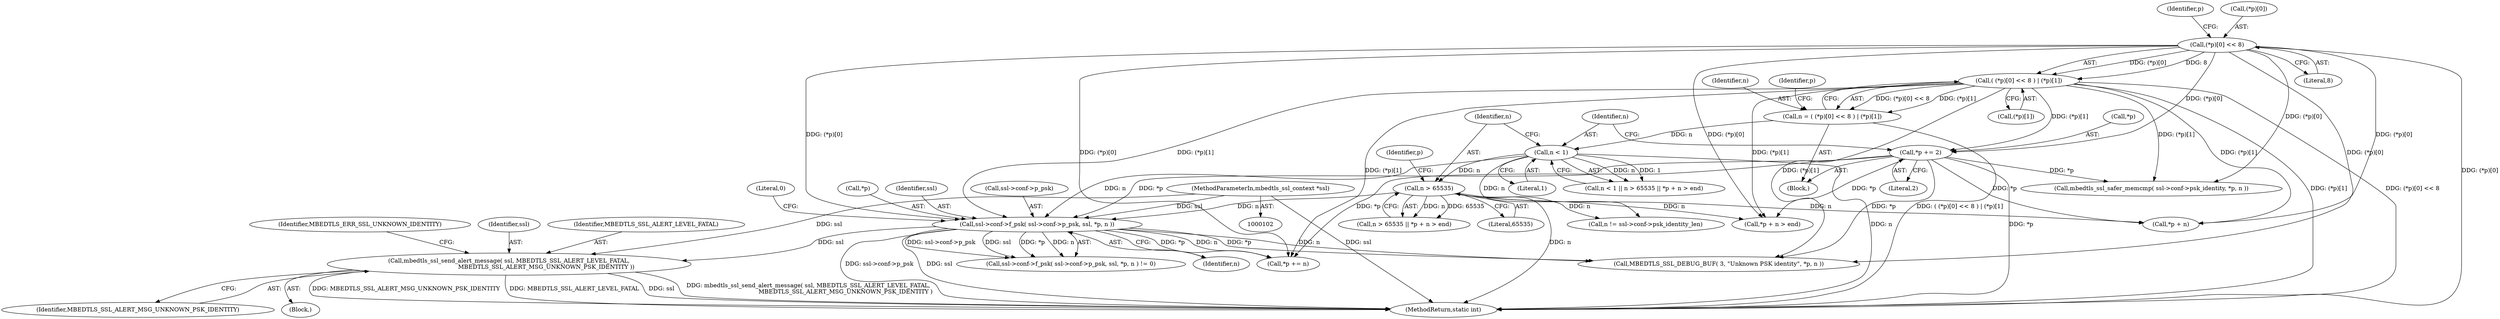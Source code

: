 digraph "1_mbedtls_83c9f495ffe70c7dd280b41fdfd4881485a3bc28@API" {
"1000271" [label="(Call,mbedtls_ssl_send_alert_message( ssl, MBEDTLS_SSL_ALERT_LEVEL_FATAL,\n                                        MBEDTLS_SSL_ALERT_MSG_UNKNOWN_PSK_IDENTITY ))"];
"1000220" [label="(Call,ssl->conf->f_psk( ssl->conf->p_psk, ssl, *p, n ))"];
"1000103" [label="(MethodParameterIn,mbedtls_ssl_context *ssl)"];
"1000184" [label="(Call,*p += 2)"];
"1000173" [label="(Call,( (*p)[0] << 8 ) | (*p)[1])"];
"1000174" [label="(Call,(*p)[0] << 8)"];
"1000194" [label="(Call,n > 65535)"];
"1000190" [label="(Call,n < 1)"];
"1000171" [label="(Call,n = ( (*p)[0] << 8 ) | (*p)[1])"];
"1000226" [label="(Identifier,ssl)"];
"1000189" [label="(Call,n < 1 || n > 65535 || *p + n > end)"];
"1000265" [label="(Call,MBEDTLS_SSL_DEBUG_BUF( 3, \"Unknown PSK identity\", *p, n ))"];
"1000184" [label="(Call,*p += 2)"];
"1000274" [label="(Identifier,MBEDTLS_SSL_ALERT_MSG_UNKNOWN_PSK_IDENTITY)"];
"1000283" [label="(MethodReturn,static int)"];
"1000277" [label="(Call,*p += n)"];
"1000220" [label="(Call,ssl->conf->f_psk( ssl->conf->p_psk, ssl, *p, n ))"];
"1000219" [label="(Call,ssl->conf->f_psk( ssl->conf->p_psk, ssl, *p, n ) != 0)"];
"1000106" [label="(Block,)"];
"1000182" [label="(Identifier,p)"];
"1000179" [label="(Literal,8)"];
"1000221" [label="(Call,ssl->conf->p_psk)"];
"1000197" [label="(Call,*p + n > end)"];
"1000264" [label="(Block,)"];
"1000180" [label="(Call,(*p)[1])"];
"1000194" [label="(Call,n > 65535)"];
"1000196" [label="(Literal,65535)"];
"1000174" [label="(Call,(*p)[0] << 8)"];
"1000193" [label="(Call,n > 65535 || *p + n > end)"];
"1000276" [label="(Identifier,MBEDTLS_ERR_SSL_UNKNOWN_IDENTITY)"];
"1000230" [label="(Literal,0)"];
"1000173" [label="(Call,( (*p)[0] << 8 ) | (*p)[1])"];
"1000191" [label="(Identifier,n)"];
"1000190" [label="(Call,n < 1)"];
"1000186" [label="(Identifier,p)"];
"1000187" [label="(Literal,2)"];
"1000272" [label="(Identifier,ssl)"];
"1000227" [label="(Call,*p)"];
"1000200" [label="(Identifier,p)"];
"1000246" [label="(Call,mbedtls_ssl_safer_memcmp( ssl->conf->psk_identity, *p, n ))"];
"1000238" [label="(Call,n != ssl->conf->psk_identity_len)"];
"1000175" [label="(Call,(*p)[0])"];
"1000198" [label="(Call,*p + n)"];
"1000172" [label="(Identifier,n)"];
"1000192" [label="(Literal,1)"];
"1000195" [label="(Identifier,n)"];
"1000273" [label="(Identifier,MBEDTLS_SSL_ALERT_LEVEL_FATAL)"];
"1000185" [label="(Call,*p)"];
"1000271" [label="(Call,mbedtls_ssl_send_alert_message( ssl, MBEDTLS_SSL_ALERT_LEVEL_FATAL,\n                                        MBEDTLS_SSL_ALERT_MSG_UNKNOWN_PSK_IDENTITY ))"];
"1000171" [label="(Call,n = ( (*p)[0] << 8 ) | (*p)[1])"];
"1000103" [label="(MethodParameterIn,mbedtls_ssl_context *ssl)"];
"1000229" [label="(Identifier,n)"];
"1000271" -> "1000264"  [label="AST: "];
"1000271" -> "1000274"  [label="CFG: "];
"1000272" -> "1000271"  [label="AST: "];
"1000273" -> "1000271"  [label="AST: "];
"1000274" -> "1000271"  [label="AST: "];
"1000276" -> "1000271"  [label="CFG: "];
"1000271" -> "1000283"  [label="DDG: MBEDTLS_SSL_ALERT_MSG_UNKNOWN_PSK_IDENTITY"];
"1000271" -> "1000283"  [label="DDG: MBEDTLS_SSL_ALERT_LEVEL_FATAL"];
"1000271" -> "1000283"  [label="DDG: ssl"];
"1000271" -> "1000283"  [label="DDG: mbedtls_ssl_send_alert_message( ssl, MBEDTLS_SSL_ALERT_LEVEL_FATAL,\n                                        MBEDTLS_SSL_ALERT_MSG_UNKNOWN_PSK_IDENTITY )"];
"1000220" -> "1000271"  [label="DDG: ssl"];
"1000103" -> "1000271"  [label="DDG: ssl"];
"1000220" -> "1000219"  [label="AST: "];
"1000220" -> "1000229"  [label="CFG: "];
"1000221" -> "1000220"  [label="AST: "];
"1000226" -> "1000220"  [label="AST: "];
"1000227" -> "1000220"  [label="AST: "];
"1000229" -> "1000220"  [label="AST: "];
"1000230" -> "1000220"  [label="CFG: "];
"1000220" -> "1000283"  [label="DDG: ssl->conf->p_psk"];
"1000220" -> "1000283"  [label="DDG: ssl"];
"1000220" -> "1000219"  [label="DDG: ssl->conf->p_psk"];
"1000220" -> "1000219"  [label="DDG: ssl"];
"1000220" -> "1000219"  [label="DDG: *p"];
"1000220" -> "1000219"  [label="DDG: n"];
"1000103" -> "1000220"  [label="DDG: ssl"];
"1000184" -> "1000220"  [label="DDG: *p"];
"1000173" -> "1000220"  [label="DDG: (*p)[1]"];
"1000174" -> "1000220"  [label="DDG: (*p)[0]"];
"1000194" -> "1000220"  [label="DDG: n"];
"1000190" -> "1000220"  [label="DDG: n"];
"1000220" -> "1000265"  [label="DDG: *p"];
"1000220" -> "1000265"  [label="DDG: n"];
"1000220" -> "1000277"  [label="DDG: n"];
"1000220" -> "1000277"  [label="DDG: *p"];
"1000103" -> "1000102"  [label="AST: "];
"1000103" -> "1000283"  [label="DDG: ssl"];
"1000184" -> "1000106"  [label="AST: "];
"1000184" -> "1000187"  [label="CFG: "];
"1000185" -> "1000184"  [label="AST: "];
"1000187" -> "1000184"  [label="AST: "];
"1000191" -> "1000184"  [label="CFG: "];
"1000184" -> "1000283"  [label="DDG: *p"];
"1000173" -> "1000184"  [label="DDG: (*p)[1]"];
"1000174" -> "1000184"  [label="DDG: (*p)[0]"];
"1000184" -> "1000197"  [label="DDG: *p"];
"1000184" -> "1000198"  [label="DDG: *p"];
"1000184" -> "1000246"  [label="DDG: *p"];
"1000184" -> "1000265"  [label="DDG: *p"];
"1000184" -> "1000277"  [label="DDG: *p"];
"1000173" -> "1000171"  [label="AST: "];
"1000173" -> "1000180"  [label="CFG: "];
"1000174" -> "1000173"  [label="AST: "];
"1000180" -> "1000173"  [label="AST: "];
"1000171" -> "1000173"  [label="CFG: "];
"1000173" -> "1000283"  [label="DDG: (*p)[1]"];
"1000173" -> "1000283"  [label="DDG: (*p)[0] << 8"];
"1000173" -> "1000171"  [label="DDG: (*p)[0] << 8"];
"1000173" -> "1000171"  [label="DDG: (*p)[1]"];
"1000174" -> "1000173"  [label="DDG: (*p)[0]"];
"1000174" -> "1000173"  [label="DDG: 8"];
"1000173" -> "1000197"  [label="DDG: (*p)[1]"];
"1000173" -> "1000198"  [label="DDG: (*p)[1]"];
"1000173" -> "1000246"  [label="DDG: (*p)[1]"];
"1000173" -> "1000265"  [label="DDG: (*p)[1]"];
"1000173" -> "1000277"  [label="DDG: (*p)[1]"];
"1000174" -> "1000179"  [label="CFG: "];
"1000175" -> "1000174"  [label="AST: "];
"1000179" -> "1000174"  [label="AST: "];
"1000182" -> "1000174"  [label="CFG: "];
"1000174" -> "1000283"  [label="DDG: (*p)[0]"];
"1000174" -> "1000197"  [label="DDG: (*p)[0]"];
"1000174" -> "1000198"  [label="DDG: (*p)[0]"];
"1000174" -> "1000246"  [label="DDG: (*p)[0]"];
"1000174" -> "1000265"  [label="DDG: (*p)[0]"];
"1000174" -> "1000277"  [label="DDG: (*p)[0]"];
"1000194" -> "1000193"  [label="AST: "];
"1000194" -> "1000196"  [label="CFG: "];
"1000195" -> "1000194"  [label="AST: "];
"1000196" -> "1000194"  [label="AST: "];
"1000200" -> "1000194"  [label="CFG: "];
"1000193" -> "1000194"  [label="CFG: "];
"1000194" -> "1000283"  [label="DDG: n"];
"1000194" -> "1000193"  [label="DDG: n"];
"1000194" -> "1000193"  [label="DDG: 65535"];
"1000190" -> "1000194"  [label="DDG: n"];
"1000194" -> "1000197"  [label="DDG: n"];
"1000194" -> "1000198"  [label="DDG: n"];
"1000194" -> "1000238"  [label="DDG: n"];
"1000190" -> "1000189"  [label="AST: "];
"1000190" -> "1000192"  [label="CFG: "];
"1000191" -> "1000190"  [label="AST: "];
"1000192" -> "1000190"  [label="AST: "];
"1000195" -> "1000190"  [label="CFG: "];
"1000189" -> "1000190"  [label="CFG: "];
"1000190" -> "1000283"  [label="DDG: n"];
"1000190" -> "1000189"  [label="DDG: n"];
"1000190" -> "1000189"  [label="DDG: 1"];
"1000171" -> "1000190"  [label="DDG: n"];
"1000190" -> "1000238"  [label="DDG: n"];
"1000171" -> "1000106"  [label="AST: "];
"1000172" -> "1000171"  [label="AST: "];
"1000186" -> "1000171"  [label="CFG: "];
"1000171" -> "1000283"  [label="DDG: ( (*p)[0] << 8 ) | (*p)[1]"];
}
